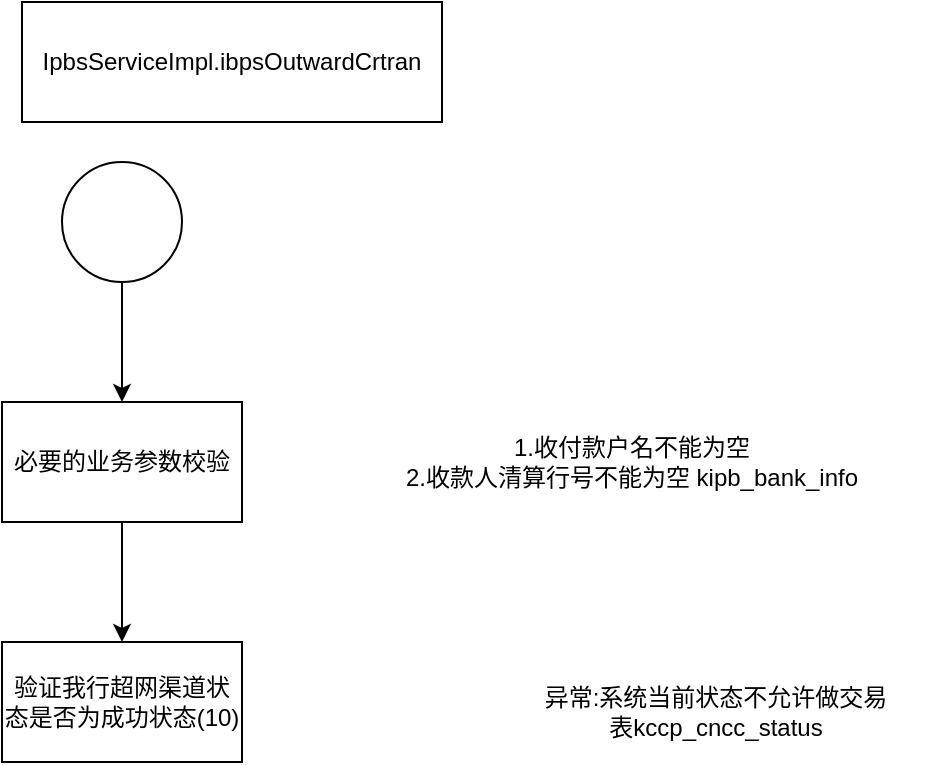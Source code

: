 <mxfile version="21.0.10" type="github">
  <diagram name="第 1 页" id="UmcjrFbR8Bty-J6lGjOk">
    <mxGraphModel dx="1434" dy="796" grid="1" gridSize="10" guides="1" tooltips="1" connect="1" arrows="1" fold="1" page="1" pageScale="1" pageWidth="827" pageHeight="1169" math="0" shadow="0">
      <root>
        <mxCell id="0" />
        <mxCell id="1" parent="0" />
        <mxCell id="2g9oOstZCMVQEJnpLDly-1" value="IpbsServiceImpl.ibpsOutwardCrtran" style="rounded=0;whiteSpace=wrap;html=1;" vertex="1" parent="1">
          <mxGeometry x="120" y="70" width="210" height="60" as="geometry" />
        </mxCell>
        <mxCell id="2g9oOstZCMVQEJnpLDly-5" style="edgeStyle=orthogonalEdgeStyle;rounded=0;orthogonalLoop=1;jettySize=auto;html=1;" edge="1" parent="1" source="2g9oOstZCMVQEJnpLDly-4" target="2g9oOstZCMVQEJnpLDly-6">
          <mxGeometry relative="1" as="geometry">
            <mxPoint x="170" y="250" as="targetPoint" />
          </mxGeometry>
        </mxCell>
        <mxCell id="2g9oOstZCMVQEJnpLDly-4" value="" style="ellipse;whiteSpace=wrap;html=1;aspect=fixed;" vertex="1" parent="1">
          <mxGeometry x="140" y="150" width="60" height="60" as="geometry" />
        </mxCell>
        <mxCell id="2g9oOstZCMVQEJnpLDly-9" style="edgeStyle=orthogonalEdgeStyle;rounded=0;orthogonalLoop=1;jettySize=auto;html=1;" edge="1" parent="1" source="2g9oOstZCMVQEJnpLDly-6" target="2g9oOstZCMVQEJnpLDly-8">
          <mxGeometry relative="1" as="geometry" />
        </mxCell>
        <mxCell id="2g9oOstZCMVQEJnpLDly-6" value="必要的业务参数校验" style="rounded=0;whiteSpace=wrap;html=1;" vertex="1" parent="1">
          <mxGeometry x="110" y="270" width="120" height="60" as="geometry" />
        </mxCell>
        <mxCell id="2g9oOstZCMVQEJnpLDly-7" value="1.收付款户名不能为空&lt;br&gt;2.收款人清算行号不能为空 kipb_bank_info" style="text;html=1;strokeColor=none;fillColor=none;align=center;verticalAlign=middle;whiteSpace=wrap;rounded=0;" vertex="1" parent="1">
          <mxGeometry x="300" y="285" width="250" height="30" as="geometry" />
        </mxCell>
        <mxCell id="2g9oOstZCMVQEJnpLDly-8" value="验证我行超网渠道状态是否为成功状态(10)" style="rounded=0;whiteSpace=wrap;html=1;" vertex="1" parent="1">
          <mxGeometry x="110" y="390" width="120" height="60" as="geometry" />
        </mxCell>
        <mxCell id="2g9oOstZCMVQEJnpLDly-10" value="异常:系统当前状态不允许做交易&lt;br&gt;表kccp_cncc_status" style="text;html=1;strokeColor=none;fillColor=none;align=center;verticalAlign=middle;whiteSpace=wrap;rounded=0;" vertex="1" parent="1">
          <mxGeometry x="354" y="410" width="226" height="30" as="geometry" />
        </mxCell>
      </root>
    </mxGraphModel>
  </diagram>
</mxfile>

